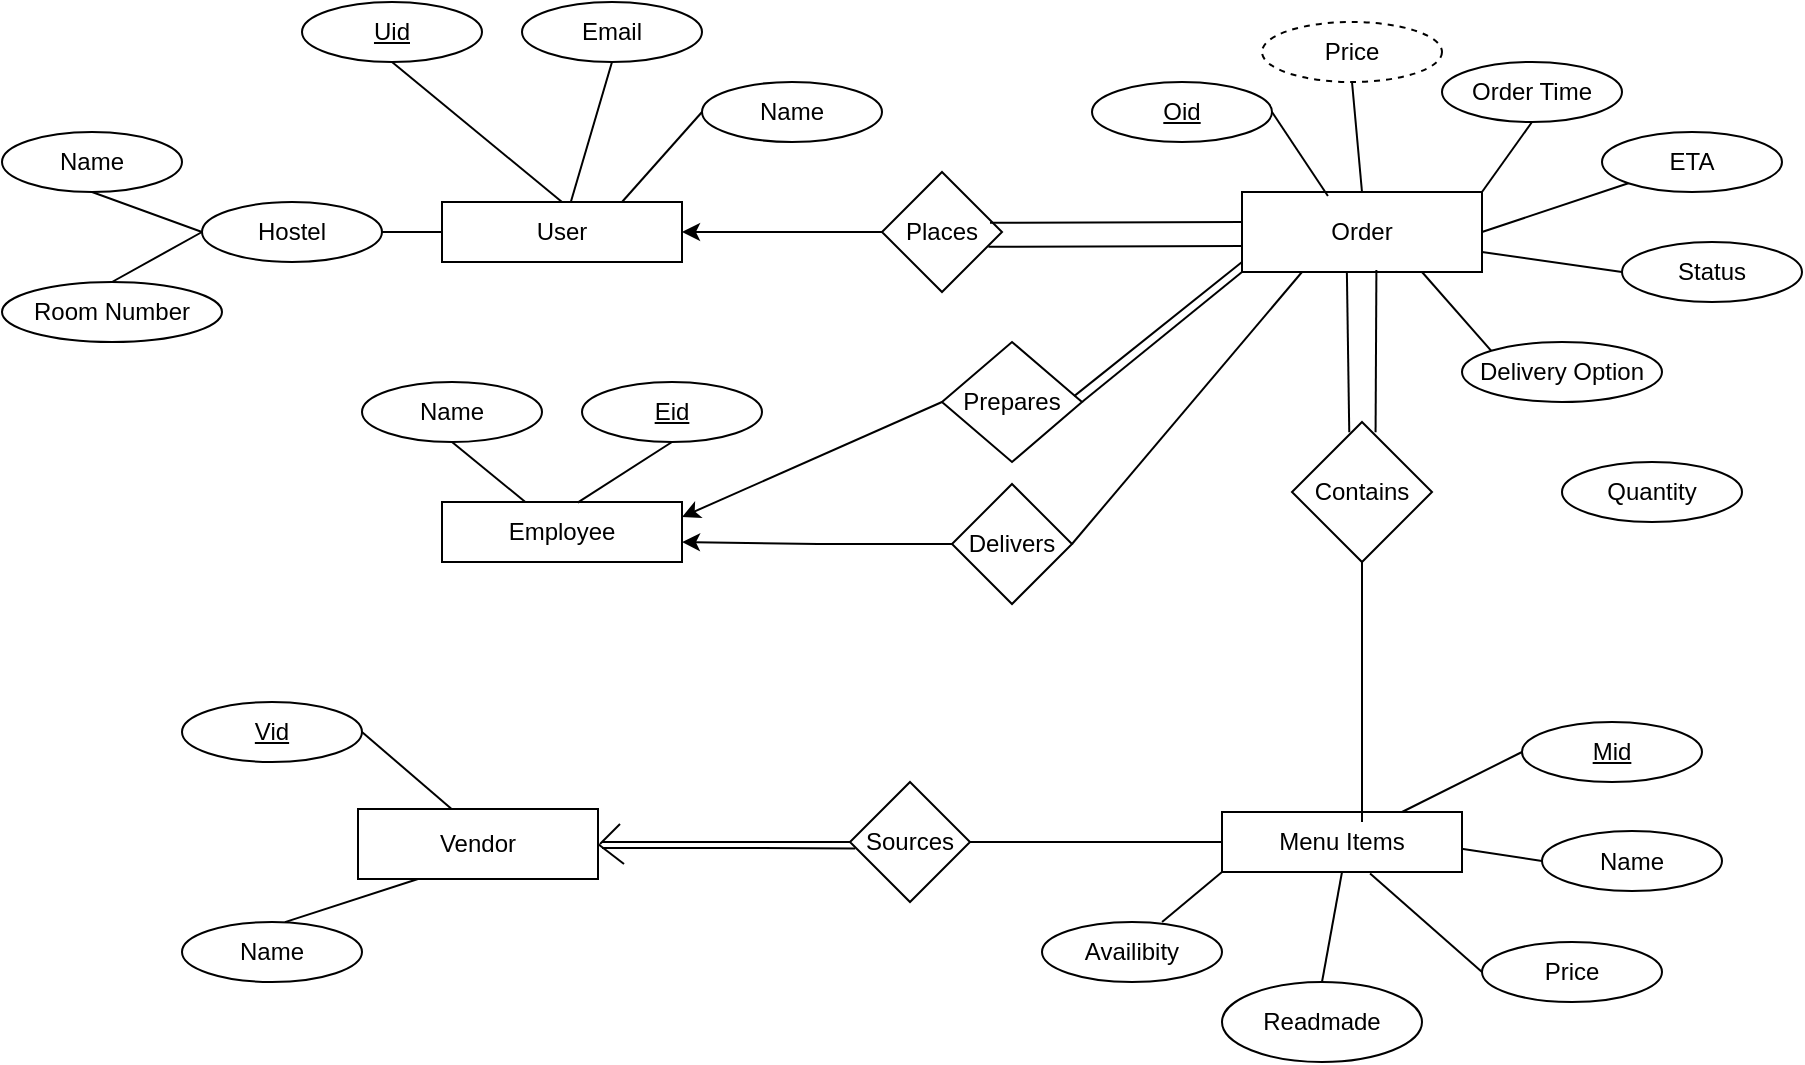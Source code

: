 <mxfile version="17.1.3" type="github"><diagram id="L50m6tTp4c3PTJfGYEVa" name="Page-1"><mxGraphModel dx="2249" dy="737" grid="1" gridSize="10" guides="1" tooltips="1" connect="1" arrows="1" fold="1" page="1" pageScale="1" pageWidth="827" pageHeight="1169" math="0" shadow="0"><root><mxCell id="0"/><mxCell id="1" parent="0"/><mxCell id="g9vOQUgefXA7VOj2Nooo-1" value="User" style="rounded=0;whiteSpace=wrap;html=1;" vertex="1" parent="1"><mxGeometry x="180" y="270" width="120" height="30" as="geometry"/></mxCell><mxCell id="g9vOQUgefXA7VOj2Nooo-2" value="&lt;u&gt;Uid&lt;/u&gt;" style="ellipse;whiteSpace=wrap;html=1;" vertex="1" parent="1"><mxGeometry x="110" y="170" width="90" height="30" as="geometry"/></mxCell><mxCell id="g9vOQUgefXA7VOj2Nooo-3" value="Email" style="ellipse;whiteSpace=wrap;html=1;" vertex="1" parent="1"><mxGeometry x="220" y="170" width="90" height="30" as="geometry"/></mxCell><mxCell id="g9vOQUgefXA7VOj2Nooo-4" value="Name" style="ellipse;whiteSpace=wrap;html=1;" vertex="1" parent="1"><mxGeometry x="310" y="210" width="90" height="30" as="geometry"/></mxCell><mxCell id="g9vOQUgefXA7VOj2Nooo-5" value="Hostel" style="ellipse;whiteSpace=wrap;html=1;" vertex="1" parent="1"><mxGeometry x="60" y="270" width="90" height="30" as="geometry"/></mxCell><mxCell id="g9vOQUgefXA7VOj2Nooo-6" value="Name" style="ellipse;whiteSpace=wrap;html=1;" vertex="1" parent="1"><mxGeometry x="-40" y="235" width="90" height="30" as="geometry"/></mxCell><mxCell id="g9vOQUgefXA7VOj2Nooo-7" style="edgeStyle=orthogonalEdgeStyle;rounded=0;orthogonalLoop=1;jettySize=auto;html=1;exitX=0.5;exitY=1;exitDx=0;exitDy=0;" edge="1" parent="1" source="g9vOQUgefXA7VOj2Nooo-5" target="g9vOQUgefXA7VOj2Nooo-5"><mxGeometry relative="1" as="geometry"/></mxCell><mxCell id="g9vOQUgefXA7VOj2Nooo-8" value="Room Number" style="ellipse;whiteSpace=wrap;html=1;" vertex="1" parent="1"><mxGeometry x="-40" y="310" width="110" height="30" as="geometry"/></mxCell><mxCell id="g9vOQUgefXA7VOj2Nooo-46" style="edgeStyle=orthogonalEdgeStyle;rounded=0;orthogonalLoop=1;jettySize=auto;html=1;entryX=1;entryY=0.5;entryDx=0;entryDy=0;" edge="1" parent="1" source="g9vOQUgefXA7VOj2Nooo-10" target="g9vOQUgefXA7VOj2Nooo-1"><mxGeometry relative="1" as="geometry"/></mxCell><mxCell id="g9vOQUgefXA7VOj2Nooo-10" value="Places" style="rhombus;whiteSpace=wrap;html=1;" vertex="1" parent="1"><mxGeometry x="400" y="255" width="60" height="60" as="geometry"/></mxCell><mxCell id="g9vOQUgefXA7VOj2Nooo-11" value="Order" style="rounded=0;whiteSpace=wrap;html=1;" vertex="1" parent="1"><mxGeometry x="580" y="265" width="120" height="40" as="geometry"/></mxCell><mxCell id="g9vOQUgefXA7VOj2Nooo-12" value="&lt;u&gt;Oid&lt;/u&gt;" style="ellipse;whiteSpace=wrap;html=1;" vertex="1" parent="1"><mxGeometry x="505" y="210" width="90" height="30" as="geometry"/></mxCell><mxCell id="g9vOQUgefXA7VOj2Nooo-13" value="Price" style="ellipse;whiteSpace=wrap;html=1;dashed=1;" vertex="1" parent="1"><mxGeometry x="590" y="180" width="90" height="30" as="geometry"/></mxCell><mxCell id="g9vOQUgefXA7VOj2Nooo-14" value="Order Time" style="ellipse;whiteSpace=wrap;html=1;" vertex="1" parent="1"><mxGeometry x="680" y="200" width="90" height="30" as="geometry"/></mxCell><mxCell id="g9vOQUgefXA7VOj2Nooo-15" value="ETA" style="ellipse;whiteSpace=wrap;html=1;" vertex="1" parent="1"><mxGeometry x="760" y="235" width="90" height="30" as="geometry"/></mxCell><mxCell id="g9vOQUgefXA7VOj2Nooo-16" value="Delivery Option" style="ellipse;whiteSpace=wrap;html=1;" vertex="1" parent="1"><mxGeometry x="690" y="340" width="100" height="30" as="geometry"/></mxCell><mxCell id="g9vOQUgefXA7VOj2Nooo-17" value="Status" style="ellipse;whiteSpace=wrap;html=1;" vertex="1" parent="1"><mxGeometry x="770" y="290" width="90" height="30" as="geometry"/></mxCell><mxCell id="g9vOQUgefXA7VOj2Nooo-18" value="Contains" style="rhombus;whiteSpace=wrap;html=1;" vertex="1" parent="1"><mxGeometry x="605" y="380" width="70" height="70" as="geometry"/></mxCell><mxCell id="g9vOQUgefXA7VOj2Nooo-20" value="Quantity" style="ellipse;whiteSpace=wrap;html=1;" vertex="1" parent="1"><mxGeometry x="740" y="400" width="90" height="30" as="geometry"/></mxCell><mxCell id="g9vOQUgefXA7VOj2Nooo-21" value="&lt;u&gt;Mid&lt;/u&gt;" style="ellipse;whiteSpace=wrap;html=1;" vertex="1" parent="1"><mxGeometry x="720" y="530" width="90" height="30" as="geometry"/></mxCell><mxCell id="g9vOQUgefXA7VOj2Nooo-22" value="Menu Items" style="rounded=0;whiteSpace=wrap;html=1;" vertex="1" parent="1"><mxGeometry x="570" y="575" width="120" height="30" as="geometry"/></mxCell><mxCell id="g9vOQUgefXA7VOj2Nooo-23" value="Name&lt;span style=&quot;color: rgba(0 , 0 , 0 , 0) ; font-family: monospace ; font-size: 0px&quot;&gt;%3CmxGraphModel%3E%3Croot%3E%3CmxCell%20id%3D%220%22%2F%3E%3CmxCell%20id%3D%221%22%20parent%3D%220%22%2F%3E%3CmxCell%20id%3D%222%22%20value%3D%22Name%22%20style%3D%22ellipse%3BwhiteSpace%3Dwrap%3Bhtml%3D1%3B%22%20vertex%3D%221%22%20parent%3D%221%22%3E%3CmxGeometry%20x%3D%22310%22%20y%3D%22200%22%20width%3D%2290%22%20height%3D%2230%22%20as%3D%22geometry%22%2F%3E%3C%2FmxCell%3E%3C%2Froot%3E%3C%2FmxGraphModel%3E&lt;/span&gt;" style="ellipse;whiteSpace=wrap;html=1;" vertex="1" parent="1"><mxGeometry x="730" y="584.5" width="90" height="30" as="geometry"/></mxCell><mxCell id="g9vOQUgefXA7VOj2Nooo-24" value="Price" style="ellipse;whiteSpace=wrap;html=1;" vertex="1" parent="1"><mxGeometry x="700" y="640" width="90" height="30" as="geometry"/></mxCell><mxCell id="g9vOQUgefXA7VOj2Nooo-25" value="Readmade" style="ellipse;whiteSpace=wrap;html=1;" vertex="1" parent="1"><mxGeometry x="570" y="660" width="100" height="40" as="geometry"/></mxCell><mxCell id="g9vOQUgefXA7VOj2Nooo-26" value="Availibity" style="ellipse;whiteSpace=wrap;html=1;" vertex="1" parent="1"><mxGeometry x="480" y="630" width="90" height="30" as="geometry"/></mxCell><mxCell id="g9vOQUgefXA7VOj2Nooo-27" value="Sources" style="rhombus;whiteSpace=wrap;html=1;" vertex="1" parent="1"><mxGeometry x="384" y="560" width="60" height="60" as="geometry"/></mxCell><mxCell id="g9vOQUgefXA7VOj2Nooo-28" value="Vendor" style="rounded=0;whiteSpace=wrap;html=1;" vertex="1" parent="1"><mxGeometry x="138" y="573.5" width="120" height="35" as="geometry"/></mxCell><mxCell id="g9vOQUgefXA7VOj2Nooo-29" value="&lt;u&gt;Vid&lt;/u&gt;" style="ellipse;whiteSpace=wrap;html=1;" vertex="1" parent="1"><mxGeometry x="50" y="520" width="90" height="30" as="geometry"/></mxCell><mxCell id="g9vOQUgefXA7VOj2Nooo-30" value="Name" style="ellipse;whiteSpace=wrap;html=1;" vertex="1" parent="1"><mxGeometry x="50" y="630" width="90" height="30" as="geometry"/></mxCell><mxCell id="g9vOQUgefXA7VOj2Nooo-31" value="Employee" style="rounded=0;whiteSpace=wrap;html=1;" vertex="1" parent="1"><mxGeometry x="180" y="420" width="120" height="30" as="geometry"/></mxCell><mxCell id="g9vOQUgefXA7VOj2Nooo-32" value="Name" style="ellipse;whiteSpace=wrap;html=1;" vertex="1" parent="1"><mxGeometry x="140" y="360" width="90" height="30" as="geometry"/></mxCell><mxCell id="g9vOQUgefXA7VOj2Nooo-33" value="&lt;u&gt;Eid&lt;/u&gt;" style="ellipse;whiteSpace=wrap;html=1;" vertex="1" parent="1"><mxGeometry x="250" y="360" width="90" height="30" as="geometry"/></mxCell><mxCell id="g9vOQUgefXA7VOj2Nooo-34" value="Prepares" style="rhombus;whiteSpace=wrap;html=1;" vertex="1" parent="1"><mxGeometry x="430" y="340" width="70" height="60" as="geometry"/></mxCell><mxCell id="g9vOQUgefXA7VOj2Nooo-75" style="edgeStyle=orthogonalEdgeStyle;rounded=0;orthogonalLoop=1;jettySize=auto;html=1;" edge="1" parent="1" source="g9vOQUgefXA7VOj2Nooo-36"><mxGeometry relative="1" as="geometry"><mxPoint x="300" y="440" as="targetPoint"/></mxGeometry></mxCell><mxCell id="g9vOQUgefXA7VOj2Nooo-36" value="Delivers" style="rhombus;whiteSpace=wrap;html=1;" vertex="1" parent="1"><mxGeometry x="435" y="411" width="60" height="60" as="geometry"/></mxCell><mxCell id="g9vOQUgefXA7VOj2Nooo-37" value="" style="endArrow=none;html=1;rounded=0;exitX=0.5;exitY=1;exitDx=0;exitDy=0;entryX=0.5;entryY=0;entryDx=0;entryDy=0;" edge="1" parent="1" source="g9vOQUgefXA7VOj2Nooo-2" target="g9vOQUgefXA7VOj2Nooo-1"><mxGeometry width="50" height="50" relative="1" as="geometry"><mxPoint x="440" y="430" as="sourcePoint"/><mxPoint x="490" y="380" as="targetPoint"/></mxGeometry></mxCell><mxCell id="g9vOQUgefXA7VOj2Nooo-39" value="" style="endArrow=none;html=1;rounded=0;entryX=0;entryY=0.5;entryDx=0;entryDy=0;exitX=0.5;exitY=0;exitDx=0;exitDy=0;" edge="1" parent="1" source="g9vOQUgefXA7VOj2Nooo-8" target="g9vOQUgefXA7VOj2Nooo-5"><mxGeometry width="50" height="50" relative="1" as="geometry"><mxPoint x="50" y="410" as="sourcePoint"/><mxPoint x="100" y="360" as="targetPoint"/></mxGeometry></mxCell><mxCell id="g9vOQUgefXA7VOj2Nooo-41" value="" style="endArrow=none;html=1;rounded=0;entryX=0;entryY=0.5;entryDx=0;entryDy=0;exitX=0.5;exitY=1;exitDx=0;exitDy=0;" edge="1" parent="1" source="g9vOQUgefXA7VOj2Nooo-6" target="g9vOQUgefXA7VOj2Nooo-5"><mxGeometry width="50" height="50" relative="1" as="geometry"><mxPoint x="50" y="255" as="sourcePoint"/><mxPoint x="100" y="205" as="targetPoint"/></mxGeometry></mxCell><mxCell id="g9vOQUgefXA7VOj2Nooo-42" value="" style="endArrow=none;html=1;rounded=0;exitX=0.5;exitY=1;exitDx=0;exitDy=0;" edge="1" parent="1" source="g9vOQUgefXA7VOj2Nooo-3" target="g9vOQUgefXA7VOj2Nooo-1"><mxGeometry width="50" height="50" relative="1" as="geometry"><mxPoint x="165" y="210" as="sourcePoint"/><mxPoint x="240" y="260" as="targetPoint"/></mxGeometry></mxCell><mxCell id="g9vOQUgefXA7VOj2Nooo-43" value="" style="endArrow=none;html=1;rounded=0;exitX=0.75;exitY=0;exitDx=0;exitDy=0;entryX=0;entryY=0.5;entryDx=0;entryDy=0;" edge="1" parent="1" source="g9vOQUgefXA7VOj2Nooo-1" target="g9vOQUgefXA7VOj2Nooo-4"><mxGeometry width="50" height="50" relative="1" as="geometry"><mxPoint x="175" y="220" as="sourcePoint"/><mxPoint x="260" y="290" as="targetPoint"/></mxGeometry></mxCell><mxCell id="g9vOQUgefXA7VOj2Nooo-45" value="" style="endArrow=none;html=1;rounded=0;entryX=0;entryY=0.25;entryDx=0;entryDy=0;exitX=0.9;exitY=0.423;exitDx=0;exitDy=0;exitPerimeter=0;" edge="1" parent="1" source="g9vOQUgefXA7VOj2Nooo-10"><mxGeometry width="50" height="50" relative="1" as="geometry"><mxPoint x="460" y="280" as="sourcePoint"/><mxPoint x="580" y="280" as="targetPoint"/></mxGeometry></mxCell><mxCell id="g9vOQUgefXA7VOj2Nooo-47" value="" style="endArrow=none;html=1;rounded=0;entryX=0;entryY=0.5;entryDx=0;entryDy=0;exitX=0.887;exitY=0.623;exitDx=0;exitDy=0;exitPerimeter=0;" edge="1" parent="1" source="g9vOQUgefXA7VOj2Nooo-10"><mxGeometry width="50" height="50" relative="1" as="geometry"><mxPoint x="460" y="292" as="sourcePoint"/><mxPoint x="580" y="292" as="targetPoint"/></mxGeometry></mxCell><mxCell id="g9vOQUgefXA7VOj2Nooo-48" value="" style="endArrow=none;html=1;rounded=0;exitX=0.358;exitY=0.05;exitDx=0;exitDy=0;entryX=1;entryY=0.5;entryDx=0;entryDy=0;exitPerimeter=0;" edge="1" parent="1" source="g9vOQUgefXA7VOj2Nooo-11" target="g9vOQUgefXA7VOj2Nooo-12"><mxGeometry width="50" height="50" relative="1" as="geometry"><mxPoint x="195" y="240" as="sourcePoint"/><mxPoint x="280" y="310" as="targetPoint"/></mxGeometry></mxCell><mxCell id="g9vOQUgefXA7VOj2Nooo-49" value="" style="endArrow=none;html=1;rounded=0;exitX=0.5;exitY=1;exitDx=0;exitDy=0;entryX=0.5;entryY=0;entryDx=0;entryDy=0;" edge="1" parent="1" source="g9vOQUgefXA7VOj2Nooo-13" target="g9vOQUgefXA7VOj2Nooo-11"><mxGeometry width="50" height="50" relative="1" as="geometry"><mxPoint x="205" y="250" as="sourcePoint"/><mxPoint x="290" y="320" as="targetPoint"/></mxGeometry></mxCell><mxCell id="g9vOQUgefXA7VOj2Nooo-50" value="" style="endArrow=none;html=1;rounded=0;exitX=0.5;exitY=1;exitDx=0;exitDy=0;entryX=1;entryY=0;entryDx=0;entryDy=0;" edge="1" parent="1" source="g9vOQUgefXA7VOj2Nooo-14" target="g9vOQUgefXA7VOj2Nooo-11"><mxGeometry width="50" height="50" relative="1" as="geometry"><mxPoint x="215" y="260" as="sourcePoint"/><mxPoint x="300" y="330" as="targetPoint"/></mxGeometry></mxCell><mxCell id="g9vOQUgefXA7VOj2Nooo-51" value="" style="endArrow=none;html=1;rounded=0;exitX=1;exitY=0.5;exitDx=0;exitDy=0;entryX=0;entryY=1;entryDx=0;entryDy=0;" edge="1" parent="1" source="g9vOQUgefXA7VOj2Nooo-11" target="g9vOQUgefXA7VOj2Nooo-15"><mxGeometry width="50" height="50" relative="1" as="geometry"><mxPoint x="225" y="270" as="sourcePoint"/><mxPoint x="310" y="340" as="targetPoint"/></mxGeometry></mxCell><mxCell id="g9vOQUgefXA7VOj2Nooo-52" value="" style="endArrow=none;html=1;rounded=0;exitX=1;exitY=0.75;exitDx=0;exitDy=0;entryX=0;entryY=0.5;entryDx=0;entryDy=0;" edge="1" parent="1" source="g9vOQUgefXA7VOj2Nooo-11" target="g9vOQUgefXA7VOj2Nooo-17"><mxGeometry width="50" height="50" relative="1" as="geometry"><mxPoint x="710" y="295" as="sourcePoint"/><mxPoint x="783.18" y="270.607" as="targetPoint"/></mxGeometry></mxCell><mxCell id="g9vOQUgefXA7VOj2Nooo-53" value="" style="endArrow=none;html=1;rounded=0;exitX=0.75;exitY=1;exitDx=0;exitDy=0;entryX=0;entryY=0;entryDx=0;entryDy=0;" edge="1" parent="1" source="g9vOQUgefXA7VOj2Nooo-11" target="g9vOQUgefXA7VOj2Nooo-16"><mxGeometry width="50" height="50" relative="1" as="geometry"><mxPoint x="720" y="305" as="sourcePoint"/><mxPoint x="793.18" y="280.607" as="targetPoint"/></mxGeometry></mxCell><mxCell id="g9vOQUgefXA7VOj2Nooo-54" value="" style="endArrow=none;html=1;rounded=0;exitX=0.409;exitY=0.074;exitDx=0;exitDy=0;entryX=0.437;entryY=1.005;entryDx=0;entryDy=0;exitPerimeter=0;entryPerimeter=0;" edge="1" parent="1" source="g9vOQUgefXA7VOj2Nooo-18" target="g9vOQUgefXA7VOj2Nooo-11"><mxGeometry width="50" height="50" relative="1" as="geometry"><mxPoint x="730" y="315" as="sourcePoint"/><mxPoint x="803.18" y="290.607" as="targetPoint"/></mxGeometry></mxCell><mxCell id="g9vOQUgefXA7VOj2Nooo-55" value="" style="endArrow=none;html=1;rounded=0;exitX=0.597;exitY=0.074;exitDx=0;exitDy=0;entryX=0.56;entryY=0.975;entryDx=0;entryDy=0;exitPerimeter=0;entryPerimeter=0;" edge="1" parent="1" source="g9vOQUgefXA7VOj2Nooo-18" target="g9vOQUgefXA7VOj2Nooo-11"><mxGeometry width="50" height="50" relative="1" as="geometry"><mxPoint x="740" y="325" as="sourcePoint"/><mxPoint x="813.18" y="300.607" as="targetPoint"/></mxGeometry></mxCell><mxCell id="g9vOQUgefXA7VOj2Nooo-56" value="" style="endArrow=none;html=1;rounded=0;entryX=0.5;entryY=1;entryDx=0;entryDy=0;" edge="1" parent="1" target="g9vOQUgefXA7VOj2Nooo-18"><mxGeometry width="50" height="50" relative="1" as="geometry"><mxPoint x="640" y="580" as="sourcePoint"/><mxPoint x="823.18" y="310.607" as="targetPoint"/></mxGeometry></mxCell><mxCell id="g9vOQUgefXA7VOj2Nooo-57" value="" style="endArrow=none;html=1;rounded=0;exitX=0.75;exitY=0;exitDx=0;exitDy=0;entryX=0;entryY=0.5;entryDx=0;entryDy=0;" edge="1" parent="1" source="g9vOQUgefXA7VOj2Nooo-22" target="g9vOQUgefXA7VOj2Nooo-21"><mxGeometry width="50" height="50" relative="1" as="geometry"><mxPoint x="760" y="345" as="sourcePoint"/><mxPoint x="833.18" y="320.607" as="targetPoint"/></mxGeometry></mxCell><mxCell id="g9vOQUgefXA7VOj2Nooo-60" value="" style="endArrow=none;html=1;rounded=0;exitX=0.998;exitY=0.614;exitDx=0;exitDy=0;entryX=0;entryY=0.5;entryDx=0;entryDy=0;exitPerimeter=0;" edge="1" parent="1" source="g9vOQUgefXA7VOj2Nooo-22" target="g9vOQUgefXA7VOj2Nooo-23"><mxGeometry width="50" height="50" relative="1" as="geometry"><mxPoint x="670" y="585" as="sourcePoint"/><mxPoint x="730" y="555" as="targetPoint"/></mxGeometry></mxCell><mxCell id="g9vOQUgefXA7VOj2Nooo-61" value="" style="endArrow=none;html=1;rounded=0;exitX=0.617;exitY=1.027;exitDx=0;exitDy=0;entryX=0;entryY=0.5;entryDx=0;entryDy=0;exitPerimeter=0;" edge="1" parent="1" source="g9vOQUgefXA7VOj2Nooo-22" target="g9vOQUgefXA7VOj2Nooo-24"><mxGeometry width="50" height="50" relative="1" as="geometry"><mxPoint x="680" y="595" as="sourcePoint"/><mxPoint x="740" y="565" as="targetPoint"/></mxGeometry></mxCell><mxCell id="g9vOQUgefXA7VOj2Nooo-62" value="" style="endArrow=none;html=1;rounded=0;exitX=0.5;exitY=1;exitDx=0;exitDy=0;entryX=0.5;entryY=0;entryDx=0;entryDy=0;" edge="1" parent="1" source="g9vOQUgefXA7VOj2Nooo-22" target="g9vOQUgefXA7VOj2Nooo-25"><mxGeometry width="50" height="50" relative="1" as="geometry"><mxPoint x="690" y="605" as="sourcePoint"/><mxPoint x="750" y="575" as="targetPoint"/></mxGeometry></mxCell><mxCell id="g9vOQUgefXA7VOj2Nooo-63" value="" style="endArrow=none;html=1;rounded=0;exitX=0.667;exitY=0;exitDx=0;exitDy=0;entryX=0;entryY=1;entryDx=0;entryDy=0;exitPerimeter=0;" edge="1" parent="1" source="g9vOQUgefXA7VOj2Nooo-26" target="g9vOQUgefXA7VOj2Nooo-22"><mxGeometry width="50" height="50" relative="1" as="geometry"><mxPoint x="700" y="615" as="sourcePoint"/><mxPoint x="760" y="585" as="targetPoint"/></mxGeometry></mxCell><mxCell id="g9vOQUgefXA7VOj2Nooo-64" value="" style="endArrow=none;html=1;rounded=0;exitX=0;exitY=0.5;exitDx=0;exitDy=0;entryX=1;entryY=0.5;entryDx=0;entryDy=0;" edge="1" parent="1" source="g9vOQUgefXA7VOj2Nooo-22" target="g9vOQUgefXA7VOj2Nooo-27"><mxGeometry width="50" height="50" relative="1" as="geometry"><mxPoint x="710" y="625" as="sourcePoint"/><mxPoint x="770" y="595" as="targetPoint"/></mxGeometry></mxCell><mxCell id="g9vOQUgefXA7VOj2Nooo-65" value="" style="endArrow=none;html=1;rounded=0;entryX=0;entryY=0.5;entryDx=0;entryDy=0;" edge="1" parent="1" target="g9vOQUgefXA7VOj2Nooo-27"><mxGeometry width="50" height="50" relative="1" as="geometry"><mxPoint x="260" y="590" as="sourcePoint"/><mxPoint x="388.74" y="587.02" as="targetPoint"/></mxGeometry></mxCell><mxCell id="g9vOQUgefXA7VOj2Nooo-66" value="" style="endArrow=none;html=1;rounded=0;entryX=0.044;entryY=0.587;entryDx=0;entryDy=0;entryPerimeter=0;" edge="1" parent="1"><mxGeometry width="50" height="50" relative="1" as="geometry"><mxPoint x="260" y="593" as="sourcePoint"/><mxPoint x="386.64" y="593.22" as="targetPoint"/><Array as="points"><mxPoint x="330" y="593"/></Array></mxGeometry></mxCell><mxCell id="g9vOQUgefXA7VOj2Nooo-67" value="" style="endArrow=none;html=1;rounded=0;exitX=0.75;exitY=0;exitDx=0;exitDy=0;" edge="1" parent="1"><mxGeometry width="50" height="50" relative="1" as="geometry"><mxPoint x="259" y="591" as="sourcePoint"/><mxPoint x="269" y="581" as="targetPoint"/><Array as="points"><mxPoint x="259" y="591"/></Array></mxGeometry></mxCell><mxCell id="g9vOQUgefXA7VOj2Nooo-68" value="" style="endArrow=none;html=1;rounded=0;exitX=1;exitY=0.5;exitDx=0;exitDy=0;" edge="1" parent="1" source="g9vOQUgefXA7VOj2Nooo-28"><mxGeometry width="50" height="50" relative="1" as="geometry"><mxPoint x="266" y="631" as="sourcePoint"/><mxPoint x="271" y="601" as="targetPoint"/></mxGeometry></mxCell><mxCell id="g9vOQUgefXA7VOj2Nooo-70" value="" style="endArrow=none;html=1;rounded=0;exitX=0.39;exitY=0;exitDx=0;exitDy=0;entryX=1;entryY=0.5;entryDx=0;entryDy=0;exitPerimeter=0;" edge="1" parent="1" source="g9vOQUgefXA7VOj2Nooo-28" target="g9vOQUgefXA7VOj2Nooo-29"><mxGeometry width="50" height="50" relative="1" as="geometry"><mxPoint x="330" y="640" as="sourcePoint"/><mxPoint x="390" y="610" as="targetPoint"/></mxGeometry></mxCell><mxCell id="g9vOQUgefXA7VOj2Nooo-71" value="" style="endArrow=none;html=1;rounded=0;exitX=0.25;exitY=1;exitDx=0;exitDy=0;entryX=0.572;entryY=0.002;entryDx=0;entryDy=0;entryPerimeter=0;" edge="1" parent="1" source="g9vOQUgefXA7VOj2Nooo-28" target="g9vOQUgefXA7VOj2Nooo-30"><mxGeometry width="50" height="50" relative="1" as="geometry"><mxPoint x="340" y="650" as="sourcePoint"/><mxPoint x="400" y="620" as="targetPoint"/></mxGeometry></mxCell><mxCell id="g9vOQUgefXA7VOj2Nooo-72" value="" style="endArrow=none;html=1;rounded=0;exitX=0.565;exitY=0.011;exitDx=0;exitDy=0;entryX=0.5;entryY=1;entryDx=0;entryDy=0;exitPerimeter=0;" edge="1" parent="1" source="g9vOQUgefXA7VOj2Nooo-31" target="g9vOQUgefXA7VOj2Nooo-33"><mxGeometry width="50" height="50" relative="1" as="geometry"><mxPoint x="350" y="660" as="sourcePoint"/><mxPoint x="410" y="630" as="targetPoint"/></mxGeometry></mxCell><mxCell id="g9vOQUgefXA7VOj2Nooo-73" value="" style="endArrow=none;html=1;rounded=0;entryX=0.5;entryY=1;entryDx=0;entryDy=0;" edge="1" parent="1" source="g9vOQUgefXA7VOj2Nooo-31" target="g9vOQUgefXA7VOj2Nooo-32"><mxGeometry width="50" height="50" relative="1" as="geometry"><mxPoint x="360" y="670" as="sourcePoint"/><mxPoint x="420" y="640" as="targetPoint"/></mxGeometry></mxCell><mxCell id="g9vOQUgefXA7VOj2Nooo-74" value="" style="endArrow=none;html=1;rounded=0;exitX=1;exitY=0.5;exitDx=0;exitDy=0;entryX=0;entryY=0.5;entryDx=0;entryDy=0;" edge="1" parent="1" source="g9vOQUgefXA7VOj2Nooo-5" target="g9vOQUgefXA7VOj2Nooo-1"><mxGeometry width="50" height="50" relative="1" as="geometry"><mxPoint x="370" y="680" as="sourcePoint"/><mxPoint x="430" y="650" as="targetPoint"/></mxGeometry></mxCell><mxCell id="g9vOQUgefXA7VOj2Nooo-77" value="" style="endArrow=classic;html=1;rounded=0;entryX=1;entryY=0.25;entryDx=0;entryDy=0;exitX=0;exitY=0.5;exitDx=0;exitDy=0;" edge="1" parent="1" source="g9vOQUgefXA7VOj2Nooo-34" target="g9vOQUgefXA7VOj2Nooo-31"><mxGeometry width="50" height="50" relative="1" as="geometry"><mxPoint x="350" y="380" as="sourcePoint"/><mxPoint x="400" y="330" as="targetPoint"/></mxGeometry></mxCell><mxCell id="g9vOQUgefXA7VOj2Nooo-78" value="" style="endArrow=none;html=1;rounded=0;exitX=1;exitY=0.5;exitDx=0;exitDy=0;entryX=0;entryY=1;entryDx=0;entryDy=0;" edge="1" parent="1" source="g9vOQUgefXA7VOj2Nooo-34" target="g9vOQUgefXA7VOj2Nooo-11"><mxGeometry width="50" height="50" relative="1" as="geometry"><mxPoint x="390" y="700" as="sourcePoint"/><mxPoint x="450" y="670" as="targetPoint"/></mxGeometry></mxCell><mxCell id="g9vOQUgefXA7VOj2Nooo-79" value="" style="endArrow=none;html=1;rounded=0;exitX=1;exitY=0.5;exitDx=0;exitDy=0;entryX=0.25;entryY=1;entryDx=0;entryDy=0;" edge="1" parent="1" source="g9vOQUgefXA7VOj2Nooo-36" target="g9vOQUgefXA7VOj2Nooo-11"><mxGeometry width="50" height="50" relative="1" as="geometry"><mxPoint x="400" y="710" as="sourcePoint"/><mxPoint x="460" y="680" as="targetPoint"/></mxGeometry></mxCell><mxCell id="g9vOQUgefXA7VOj2Nooo-80" value="" style="endArrow=none;html=1;rounded=0;entryX=0;entryY=1;entryDx=0;entryDy=0;exitX=0.944;exitY=0.451;exitDx=0;exitDy=0;exitPerimeter=0;" edge="1" parent="1" source="g9vOQUgefXA7VOj2Nooo-34"><mxGeometry width="50" height="50" relative="1" as="geometry"><mxPoint x="500" y="370" as="sourcePoint"/><mxPoint x="580" y="300" as="targetPoint"/></mxGeometry></mxCell></root></mxGraphModel></diagram></mxfile>